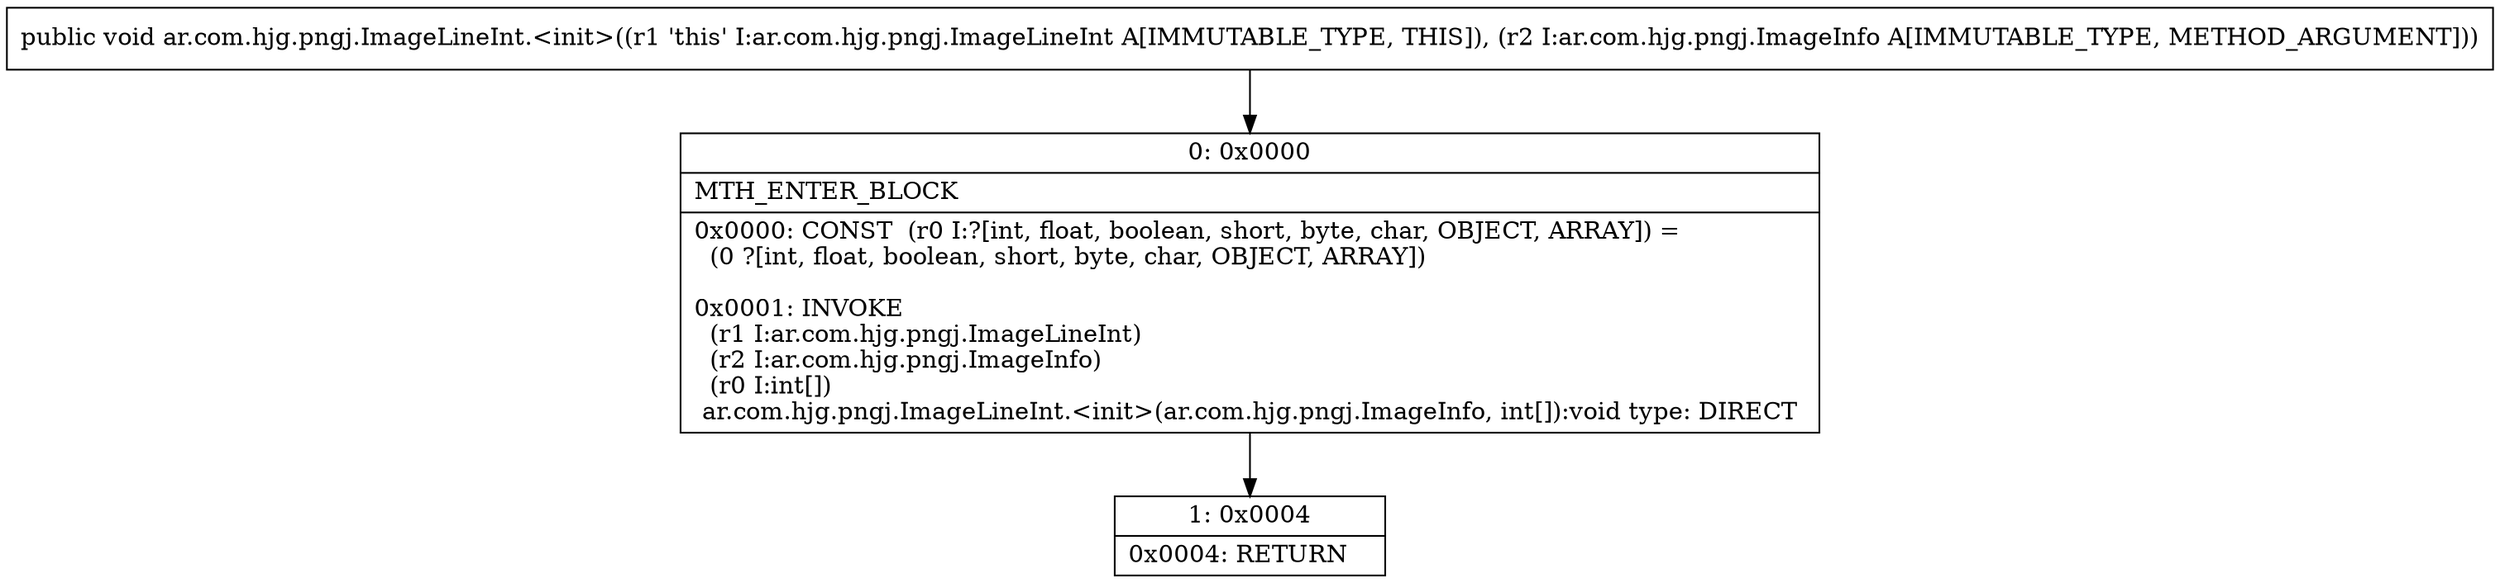 digraph "CFG forar.com.hjg.pngj.ImageLineInt.\<init\>(Lar\/com\/hjg\/pngj\/ImageInfo;)V" {
Node_0 [shape=record,label="{0\:\ 0x0000|MTH_ENTER_BLOCK\l|0x0000: CONST  (r0 I:?[int, float, boolean, short, byte, char, OBJECT, ARRAY]) = \l  (0 ?[int, float, boolean, short, byte, char, OBJECT, ARRAY])\l \l0x0001: INVOKE  \l  (r1 I:ar.com.hjg.pngj.ImageLineInt)\l  (r2 I:ar.com.hjg.pngj.ImageInfo)\l  (r0 I:int[])\l ar.com.hjg.pngj.ImageLineInt.\<init\>(ar.com.hjg.pngj.ImageInfo, int[]):void type: DIRECT \l}"];
Node_1 [shape=record,label="{1\:\ 0x0004|0x0004: RETURN   \l}"];
MethodNode[shape=record,label="{public void ar.com.hjg.pngj.ImageLineInt.\<init\>((r1 'this' I:ar.com.hjg.pngj.ImageLineInt A[IMMUTABLE_TYPE, THIS]), (r2 I:ar.com.hjg.pngj.ImageInfo A[IMMUTABLE_TYPE, METHOD_ARGUMENT])) }"];
MethodNode -> Node_0;
Node_0 -> Node_1;
}

